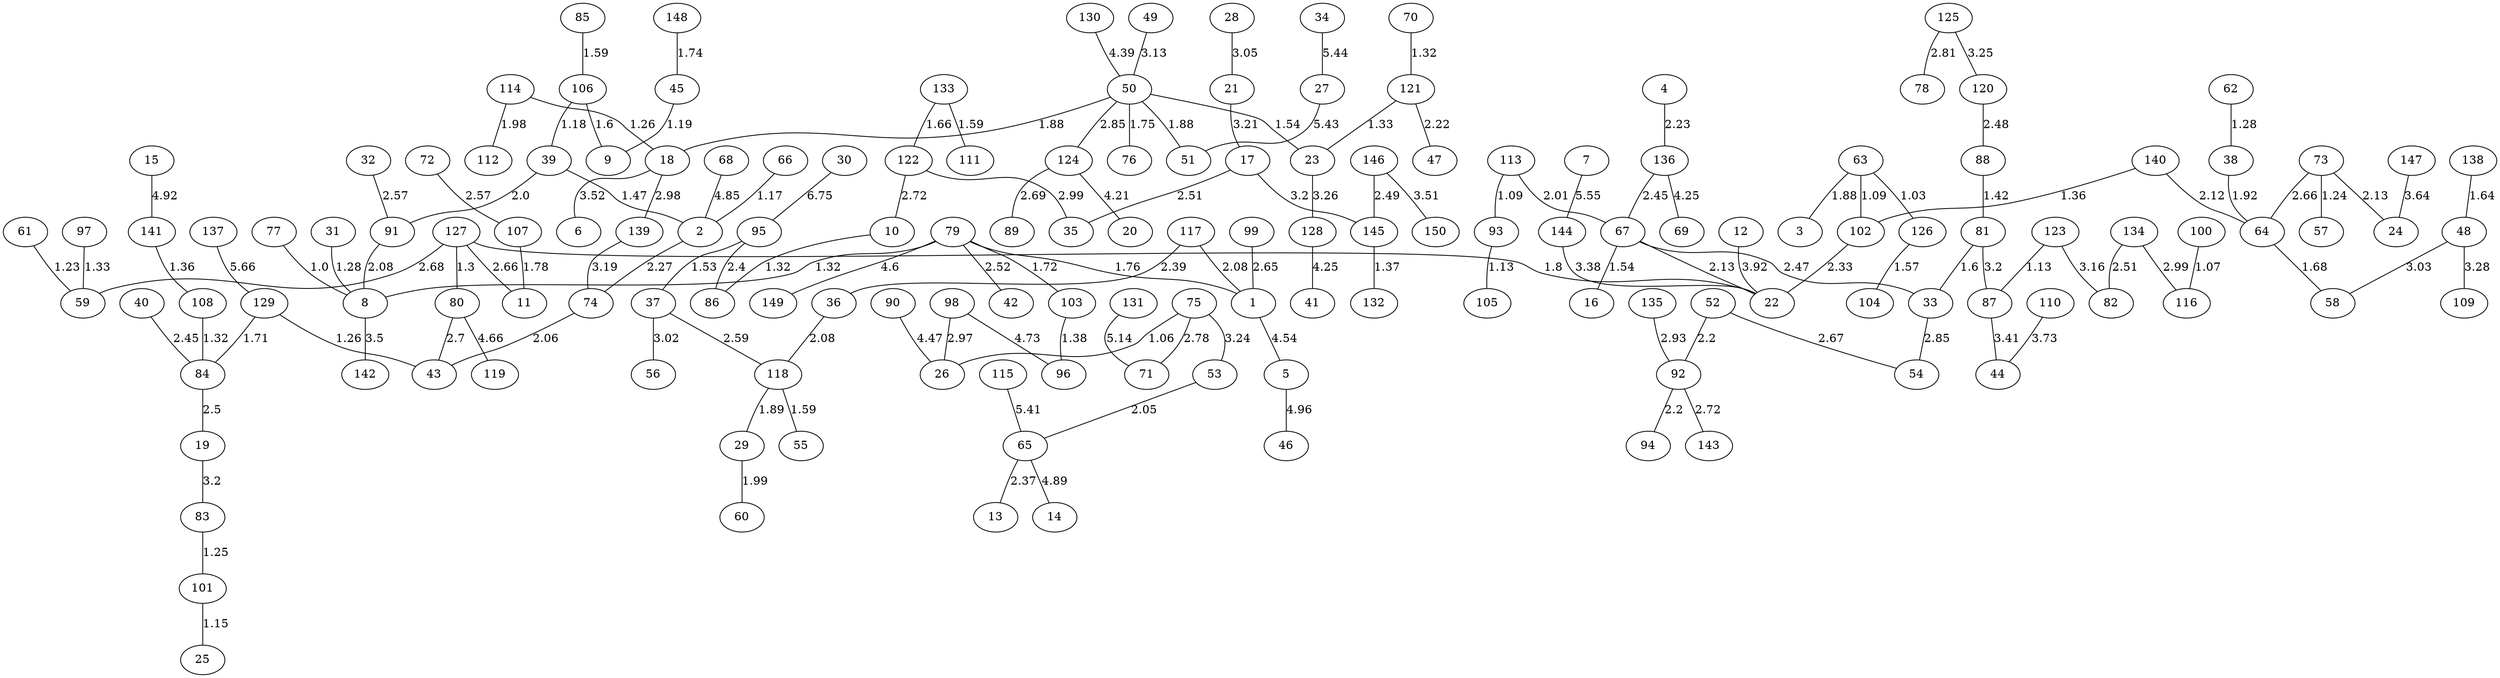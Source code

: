 graph x {
61 -- 59[label=1.23];
97 -- 59[label=1.33];
127 -- 59[label=2.68];
127 -- 80[label=1.3];
127 -- 22[label=1.8];
67 -- 22[label=2.13];
67 -- 16[label=1.54];
113 -- 67[label=2.01];
113 -- 93[label=1.09];
93 -- 105[label=1.13];
102 -- 22[label=2.33];
63 -- 102[label=1.09];
63 -- 126[label=1.03];
140 -- 102[label=1.36];
126 -- 104[label=1.57];
63 -- 3[label=1.88];
140 -- 64[label=2.12];
64 -- 58[label=1.68];
38 -- 64[label=1.92];
62 -- 38[label=1.28];
136 -- 67[label=2.45];
4 -- 136[label=2.23];
67 -- 33[label=2.47];
81 -- 33[label=1.6];
88 -- 81[label=1.42];
120 -- 88[label=2.48];
73 -- 64[label=2.66];
73 -- 57[label=1.24];
73 -- 24[label=2.13];
127 -- 11[label=2.66];
107 -- 11[label=1.78];
72 -- 107[label=2.57];
80 -- 43[label=2.7];
129 -- 43[label=1.26];
129 -- 84[label=1.71];
108 -- 84[label=1.32];
141 -- 108[label=1.36];
74 -- 43[label=2.06];
2 -- 74[label=2.27];
66 -- 2[label=1.17];
39 -- 2[label=1.47];
106 -- 39[label=1.18];
85 -- 106[label=1.59];
106 -- 9[label=1.6];
45 -- 9[label=1.19];
148 -- 45[label=1.74];
39 -- 91[label=2.0];
91 -- 8[label=2.08];
77 -- 8[label=1.0];
31 -- 8[label=1.28];
79 -- 8[label=1.32];
79 -- 103[label=1.72];
103 -- 96[label=1.38];
79 -- 1[label=1.76];
117 -- 1[label=2.08];
117 -- 36[label=2.39];
36 -- 118[label=2.08];
118 -- 55[label=1.59];
118 -- 29[label=1.89];
29 -- 60[label=1.99];
40 -- 84[label=2.45];
84 -- 19[label=2.5];
79 -- 42[label=2.52];
32 -- 91[label=2.57];
37 -- 118[label=2.59];
95 -- 37[label=1.53];
95 -- 86[label=2.4];
10 -- 86[label=1.32];
99 -- 1[label=2.65];
122 -- 10[label=2.72];
133 -- 122[label=1.66];
133 -- 111[label=1.59];
33 -- 54[label=2.85];
52 -- 54[label=2.67];
52 -- 92[label=2.2];
92 -- 94[label=2.2];
92 -- 143[label=2.72];
135 -- 92[label=2.93];
122 -- 35[label=2.99];
17 -- 35[label=2.51];
37 -- 56[label=3.02];
48 -- 58[label=3.03];
138 -- 48[label=1.64];
139 -- 74[label=3.19];
18 -- 139[label=2.98];
114 -- 18[label=1.26];
50 -- 18[label=1.88];
50 -- 23[label=1.54];
121 -- 23[label=1.33];
70 -- 121[label=1.32];
50 -- 76[label=1.75];
50 -- 51[label=1.88];
114 -- 112[label=1.98];
121 -- 47[label=2.22];
50 -- 124[label=2.85];
124 -- 89[label=2.69];
49 -- 50[label=3.13];
19 -- 83[label=3.2];
83 -- 101[label=1.25];
101 -- 25[label=1.15];
81 -- 87[label=3.2];
123 -- 87[label=1.13];
123 -- 82[label=3.16];
134 -- 82[label=2.51];
134 -- 116[label=2.99];
100 -- 116[label=1.07];
17 -- 145[label=3.2];
145 -- 132[label=1.37];
146 -- 145[label=2.49];
21 -- 17[label=3.21];
28 -- 21[label=3.05];
125 -- 120[label=3.25];
125 -- 78[label=2.81];
23 -- 128[label=3.26];
48 -- 109[label=3.28];
144 -- 22[label=3.38];
87 -- 44[label=3.41];
8 -- 142[label=3.5];
146 -- 150[label=3.51];
18 -- 6[label=3.52];
147 -- 24[label=3.64];
110 -- 44[label=3.73];
12 -- 22[label=3.92];
124 -- 20[label=4.21];
128 -- 41[label=4.25];
136 -- 69[label=4.25];
130 -- 50[label=4.39];
1 -- 5[label=4.54];
79 -- 149[label=4.6];
80 -- 119[label=4.66];
98 -- 96[label=4.73];
98 -- 26[label=2.97];
75 -- 26[label=1.06];
75 -- 71[label=2.78];
75 -- 53[label=3.24];
53 -- 65[label=2.05];
65 -- 13[label=2.37];
90 -- 26[label=4.47];
68 -- 2[label=4.85];
65 -- 14[label=4.89];
15 -- 141[label=4.92];
5 -- 46[label=4.96];
131 -- 71[label=5.14];
115 -- 65[label=5.41];
27 -- 51[label=5.43];
34 -- 27[label=5.44];
7 -- 144[label=5.55];
137 -- 129[label=5.66];
30 -- 95[label=6.75];
}